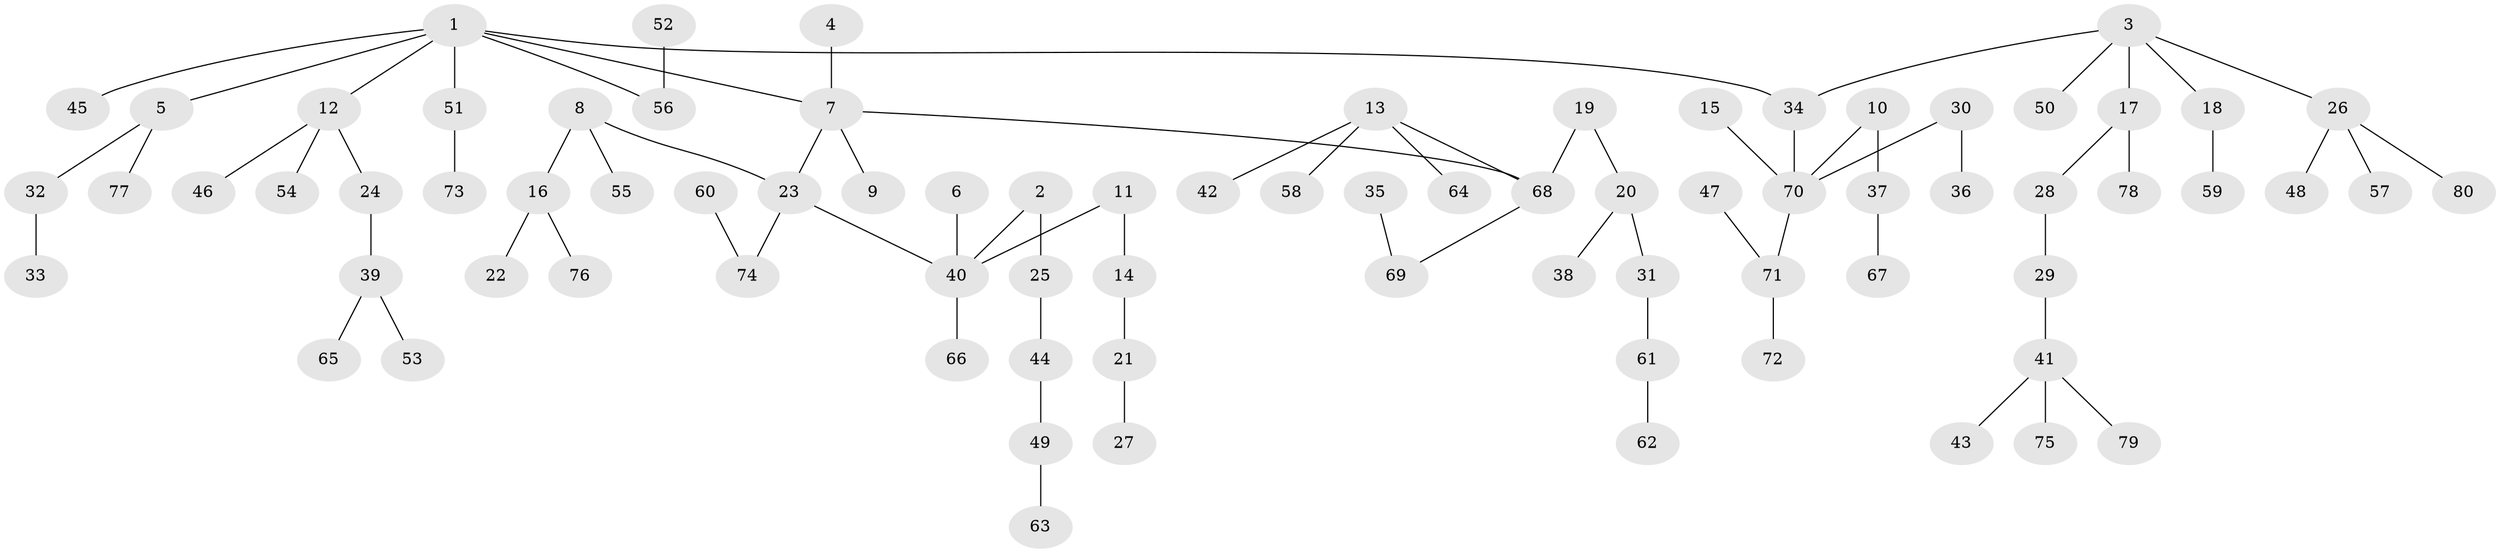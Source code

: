 // original degree distribution, {6: 0.02631578947368421, 2: 0.2807017543859649, 5: 0.03508771929824561, 7: 0.008771929824561403, 4: 0.06140350877192982, 1: 0.49122807017543857, 3: 0.09649122807017543}
// Generated by graph-tools (version 1.1) at 2025/37/03/04/25 23:37:28]
// undirected, 80 vertices, 79 edges
graph export_dot {
  node [color=gray90,style=filled];
  1;
  2;
  3;
  4;
  5;
  6;
  7;
  8;
  9;
  10;
  11;
  12;
  13;
  14;
  15;
  16;
  17;
  18;
  19;
  20;
  21;
  22;
  23;
  24;
  25;
  26;
  27;
  28;
  29;
  30;
  31;
  32;
  33;
  34;
  35;
  36;
  37;
  38;
  39;
  40;
  41;
  42;
  43;
  44;
  45;
  46;
  47;
  48;
  49;
  50;
  51;
  52;
  53;
  54;
  55;
  56;
  57;
  58;
  59;
  60;
  61;
  62;
  63;
  64;
  65;
  66;
  67;
  68;
  69;
  70;
  71;
  72;
  73;
  74;
  75;
  76;
  77;
  78;
  79;
  80;
  1 -- 5 [weight=1.0];
  1 -- 7 [weight=1.0];
  1 -- 12 [weight=1.0];
  1 -- 34 [weight=1.0];
  1 -- 45 [weight=1.0];
  1 -- 51 [weight=1.0];
  1 -- 56 [weight=1.0];
  2 -- 25 [weight=1.0];
  2 -- 40 [weight=1.0];
  3 -- 17 [weight=1.0];
  3 -- 18 [weight=1.0];
  3 -- 26 [weight=1.0];
  3 -- 34 [weight=1.0];
  3 -- 50 [weight=1.0];
  4 -- 7 [weight=1.0];
  5 -- 32 [weight=1.0];
  5 -- 77 [weight=1.0];
  6 -- 40 [weight=1.0];
  7 -- 9 [weight=1.0];
  7 -- 23 [weight=1.0];
  7 -- 68 [weight=1.0];
  8 -- 16 [weight=1.0];
  8 -- 23 [weight=1.0];
  8 -- 55 [weight=1.0];
  10 -- 37 [weight=1.0];
  10 -- 70 [weight=1.0];
  11 -- 14 [weight=1.0];
  11 -- 40 [weight=1.0];
  12 -- 24 [weight=1.0];
  12 -- 46 [weight=1.0];
  12 -- 54 [weight=1.0];
  13 -- 42 [weight=1.0];
  13 -- 58 [weight=1.0];
  13 -- 64 [weight=1.0];
  13 -- 68 [weight=1.0];
  14 -- 21 [weight=1.0];
  15 -- 70 [weight=1.0];
  16 -- 22 [weight=1.0];
  16 -- 76 [weight=1.0];
  17 -- 28 [weight=1.0];
  17 -- 78 [weight=1.0];
  18 -- 59 [weight=1.0];
  19 -- 20 [weight=1.0];
  19 -- 68 [weight=1.0];
  20 -- 31 [weight=1.0];
  20 -- 38 [weight=1.0];
  21 -- 27 [weight=1.0];
  23 -- 40 [weight=1.0];
  23 -- 74 [weight=1.0];
  24 -- 39 [weight=1.0];
  25 -- 44 [weight=1.0];
  26 -- 48 [weight=1.0];
  26 -- 57 [weight=1.0];
  26 -- 80 [weight=1.0];
  28 -- 29 [weight=1.0];
  29 -- 41 [weight=1.0];
  30 -- 36 [weight=1.0];
  30 -- 70 [weight=1.0];
  31 -- 61 [weight=1.0];
  32 -- 33 [weight=1.0];
  34 -- 70 [weight=1.0];
  35 -- 69 [weight=1.0];
  37 -- 67 [weight=1.0];
  39 -- 53 [weight=1.0];
  39 -- 65 [weight=1.0];
  40 -- 66 [weight=1.0];
  41 -- 43 [weight=1.0];
  41 -- 75 [weight=1.0];
  41 -- 79 [weight=1.0];
  44 -- 49 [weight=1.0];
  47 -- 71 [weight=1.0];
  49 -- 63 [weight=1.0];
  51 -- 73 [weight=1.0];
  52 -- 56 [weight=1.0];
  60 -- 74 [weight=1.0];
  61 -- 62 [weight=1.0];
  68 -- 69 [weight=1.0];
  70 -- 71 [weight=1.0];
  71 -- 72 [weight=1.0];
}
